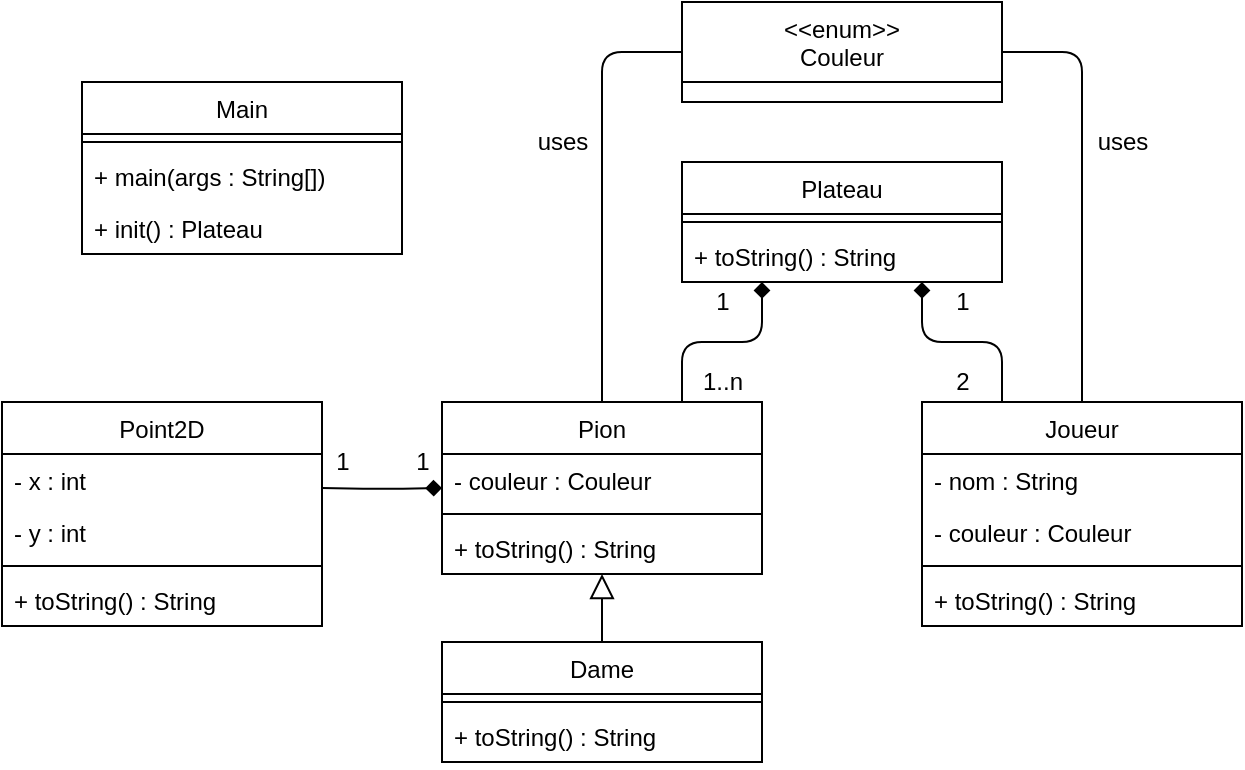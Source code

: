 <mxfile version="15.8.7" type="device"><diagram id="C5RBs43oDa-KdzZeNtuy" name="Page-1"><mxGraphModel dx="878" dy="937" grid="1" gridSize="10" guides="1" tooltips="1" connect="1" arrows="1" fold="1" page="1" pageScale="1" pageWidth="827" pageHeight="1169" math="0" shadow="0"><root><mxCell id="WIyWlLk6GJQsqaUBKTNV-0"/><mxCell id="WIyWlLk6GJQsqaUBKTNV-1" parent="WIyWlLk6GJQsqaUBKTNV-0"/><mxCell id="zkfFHV4jXpPFQw0GAbJ--0" value="Plateau" style="swimlane;fontStyle=0;align=center;verticalAlign=top;childLayout=stackLayout;horizontal=1;startSize=26;horizontalStack=0;resizeParent=1;resizeLast=0;collapsible=1;marginBottom=0;rounded=0;shadow=0;strokeWidth=1;" parent="WIyWlLk6GJQsqaUBKTNV-1" vertex="1"><mxGeometry x="420" y="200" width="160" height="60" as="geometry"><mxRectangle x="230" y="140" width="160" height="26" as="alternateBounds"/></mxGeometry></mxCell><mxCell id="zkfFHV4jXpPFQw0GAbJ--4" value="" style="line;html=1;strokeWidth=1;align=left;verticalAlign=middle;spacingTop=-1;spacingLeft=3;spacingRight=3;rotatable=0;labelPosition=right;points=[];portConstraint=eastwest;" parent="zkfFHV4jXpPFQw0GAbJ--0" vertex="1"><mxGeometry y="26" width="160" height="8" as="geometry"/></mxCell><mxCell id="zkfFHV4jXpPFQw0GAbJ--5" value="+ toString() : String" style="text;align=left;verticalAlign=top;spacingLeft=4;spacingRight=4;overflow=hidden;rotatable=0;points=[[0,0.5],[1,0.5]];portConstraint=eastwest;" parent="zkfFHV4jXpPFQw0GAbJ--0" vertex="1"><mxGeometry y="34" width="160" height="26" as="geometry"/></mxCell><mxCell id="nTwNlMp4pBm1QTqu8ORD-6" style="edgeStyle=orthogonalEdgeStyle;rounded=1;orthogonalLoop=1;jettySize=auto;html=1;exitX=0.75;exitY=0;exitDx=0;exitDy=0;endArrow=diamond;endFill=1;" edge="1" parent="WIyWlLk6GJQsqaUBKTNV-1" source="zkfFHV4jXpPFQw0GAbJ--17" target="zkfFHV4jXpPFQw0GAbJ--0"><mxGeometry relative="1" as="geometry"><mxPoint x="460" y="280" as="targetPoint"/><Array as="points"><mxPoint x="420" y="290"/><mxPoint x="460" y="290"/></Array></mxGeometry></mxCell><mxCell id="nTwNlMp4pBm1QTqu8ORD-23" style="edgeStyle=orthogonalEdgeStyle;rounded=1;orthogonalLoop=1;jettySize=auto;html=1;exitX=0.5;exitY=0;exitDx=0;exitDy=0;entryX=0;entryY=0.5;entryDx=0;entryDy=0;endArrow=none;endFill=0;" edge="1" parent="WIyWlLk6GJQsqaUBKTNV-1" source="zkfFHV4jXpPFQw0GAbJ--17" target="nTwNlMp4pBm1QTqu8ORD-19"><mxGeometry relative="1" as="geometry"/></mxCell><mxCell id="zkfFHV4jXpPFQw0GAbJ--17" value="Pion" style="swimlane;fontStyle=0;align=center;verticalAlign=top;childLayout=stackLayout;horizontal=1;startSize=26;horizontalStack=0;resizeParent=1;resizeLast=0;collapsible=1;marginBottom=0;rounded=0;shadow=0;strokeWidth=1;" parent="WIyWlLk6GJQsqaUBKTNV-1" vertex="1"><mxGeometry x="300" y="320" width="160" height="86" as="geometry"><mxRectangle x="550" y="140" width="160" height="26" as="alternateBounds"/></mxGeometry></mxCell><mxCell id="zkfFHV4jXpPFQw0GAbJ--19" value="- couleur : Couleur" style="text;align=left;verticalAlign=top;spacingLeft=4;spacingRight=4;overflow=hidden;rotatable=0;points=[[0,0.5],[1,0.5]];portConstraint=eastwest;rounded=0;shadow=0;html=0;" parent="zkfFHV4jXpPFQw0GAbJ--17" vertex="1"><mxGeometry y="26" width="160" height="26" as="geometry"/></mxCell><mxCell id="zkfFHV4jXpPFQw0GAbJ--23" value="" style="line;html=1;strokeWidth=1;align=left;verticalAlign=middle;spacingTop=-1;spacingLeft=3;spacingRight=3;rotatable=0;labelPosition=right;points=[];portConstraint=eastwest;" parent="zkfFHV4jXpPFQw0GAbJ--17" vertex="1"><mxGeometry y="52" width="160" height="8" as="geometry"/></mxCell><mxCell id="zkfFHV4jXpPFQw0GAbJ--24" value="+ toString() : String" style="text;align=left;verticalAlign=top;spacingLeft=4;spacingRight=4;overflow=hidden;rotatable=0;points=[[0,0.5],[1,0.5]];portConstraint=eastwest;" parent="zkfFHV4jXpPFQw0GAbJ--17" vertex="1"><mxGeometry y="60" width="160" height="26" as="geometry"/></mxCell><mxCell id="nTwNlMp4pBm1QTqu8ORD-7" style="edgeStyle=orthogonalEdgeStyle;rounded=1;orthogonalLoop=1;jettySize=auto;html=1;exitX=0.25;exitY=0;exitDx=0;exitDy=0;endArrow=diamond;endFill=1;" edge="1" parent="WIyWlLk6GJQsqaUBKTNV-1" source="nTwNlMp4pBm1QTqu8ORD-1" target="zkfFHV4jXpPFQw0GAbJ--0"><mxGeometry relative="1" as="geometry"><Array as="points"><mxPoint x="580" y="290"/><mxPoint x="540" y="290"/></Array></mxGeometry></mxCell><mxCell id="nTwNlMp4pBm1QTqu8ORD-24" style="edgeStyle=orthogonalEdgeStyle;rounded=1;orthogonalLoop=1;jettySize=auto;html=1;exitX=0.5;exitY=0;exitDx=0;exitDy=0;entryX=1;entryY=0.5;entryDx=0;entryDy=0;endArrow=none;endFill=0;" edge="1" parent="WIyWlLk6GJQsqaUBKTNV-1" source="nTwNlMp4pBm1QTqu8ORD-1" target="nTwNlMp4pBm1QTqu8ORD-19"><mxGeometry relative="1" as="geometry"/></mxCell><mxCell id="nTwNlMp4pBm1QTqu8ORD-1" value="Joueur" style="swimlane;fontStyle=0;align=center;verticalAlign=top;childLayout=stackLayout;horizontal=1;startSize=26;horizontalStack=0;resizeParent=1;resizeLast=0;collapsible=1;marginBottom=0;rounded=0;shadow=0;strokeWidth=1;" vertex="1" parent="WIyWlLk6GJQsqaUBKTNV-1"><mxGeometry x="540" y="320" width="160" height="112" as="geometry"><mxRectangle x="550" y="140" width="160" height="26" as="alternateBounds"/></mxGeometry></mxCell><mxCell id="nTwNlMp4pBm1QTqu8ORD-2" value="- nom : String" style="text;align=left;verticalAlign=top;spacingLeft=4;spacingRight=4;overflow=hidden;rotatable=0;points=[[0,0.5],[1,0.5]];portConstraint=eastwest;" vertex="1" parent="nTwNlMp4pBm1QTqu8ORD-1"><mxGeometry y="26" width="160" height="26" as="geometry"/></mxCell><mxCell id="nTwNlMp4pBm1QTqu8ORD-3" value="- couleur : Couleur" style="text;align=left;verticalAlign=top;spacingLeft=4;spacingRight=4;overflow=hidden;rotatable=0;points=[[0,0.5],[1,0.5]];portConstraint=eastwest;rounded=0;shadow=0;html=0;" vertex="1" parent="nTwNlMp4pBm1QTqu8ORD-1"><mxGeometry y="52" width="160" height="26" as="geometry"/></mxCell><mxCell id="nTwNlMp4pBm1QTqu8ORD-4" value="" style="line;html=1;strokeWidth=1;align=left;verticalAlign=middle;spacingTop=-1;spacingLeft=3;spacingRight=3;rotatable=0;labelPosition=right;points=[];portConstraint=eastwest;" vertex="1" parent="nTwNlMp4pBm1QTqu8ORD-1"><mxGeometry y="78" width="160" height="8" as="geometry"/></mxCell><mxCell id="nTwNlMp4pBm1QTqu8ORD-41" value="+ toString() : String" style="text;align=left;verticalAlign=top;spacingLeft=4;spacingRight=4;overflow=hidden;rotatable=0;points=[[0,0.5],[1,0.5]];portConstraint=eastwest;" vertex="1" parent="nTwNlMp4pBm1QTqu8ORD-1"><mxGeometry y="86" width="160" height="26" as="geometry"/></mxCell><mxCell id="nTwNlMp4pBm1QTqu8ORD-8" value="Dame" style="swimlane;fontStyle=0;align=center;verticalAlign=top;childLayout=stackLayout;horizontal=1;startSize=26;horizontalStack=0;resizeParent=1;resizeLast=0;collapsible=1;marginBottom=0;rounded=0;shadow=0;strokeWidth=1;" vertex="1" parent="WIyWlLk6GJQsqaUBKTNV-1"><mxGeometry x="300" y="440" width="160" height="60" as="geometry"><mxRectangle x="550" y="140" width="160" height="26" as="alternateBounds"/></mxGeometry></mxCell><mxCell id="nTwNlMp4pBm1QTqu8ORD-11" value="" style="line;html=1;strokeWidth=1;align=left;verticalAlign=middle;spacingTop=-1;spacingLeft=3;spacingRight=3;rotatable=0;labelPosition=right;points=[];portConstraint=eastwest;" vertex="1" parent="nTwNlMp4pBm1QTqu8ORD-8"><mxGeometry y="26" width="160" height="8" as="geometry"/></mxCell><mxCell id="nTwNlMp4pBm1QTqu8ORD-12" value="+ toString() : String" style="text;align=left;verticalAlign=top;spacingLeft=4;spacingRight=4;overflow=hidden;rotatable=0;points=[[0,0.5],[1,0.5]];portConstraint=eastwest;" vertex="1" parent="nTwNlMp4pBm1QTqu8ORD-8"><mxGeometry y="34" width="160" height="26" as="geometry"/></mxCell><mxCell id="nTwNlMp4pBm1QTqu8ORD-18" value="" style="endArrow=block;endSize=10;endFill=0;shadow=0;strokeWidth=1;rounded=1;edgeStyle=elbowEdgeStyle;elbow=vertical;" edge="1" parent="WIyWlLk6GJQsqaUBKTNV-1" source="nTwNlMp4pBm1QTqu8ORD-8" target="zkfFHV4jXpPFQw0GAbJ--17"><mxGeometry width="160" relative="1" as="geometry"><mxPoint x="140" y="262" as="sourcePoint"/><mxPoint x="240" y="160" as="targetPoint"/></mxGeometry></mxCell><mxCell id="nTwNlMp4pBm1QTqu8ORD-19" value="&lt;&lt;enum&gt;&gt;&#10;Couleur" style="swimlane;fontStyle=0;align=center;verticalAlign=top;childLayout=stackLayout;horizontal=1;startSize=40;horizontalStack=0;resizeParent=1;resizeLast=0;collapsible=1;marginBottom=0;rounded=0;shadow=0;strokeWidth=1;" vertex="1" parent="WIyWlLk6GJQsqaUBKTNV-1"><mxGeometry x="420" y="120" width="160" height="50" as="geometry"><mxRectangle x="550" y="140" width="160" height="26" as="alternateBounds"/></mxGeometry></mxCell><mxCell id="nTwNlMp4pBm1QTqu8ORD-25" value="uses" style="text;html=1;align=center;verticalAlign=middle;resizable=0;points=[];autosize=1;strokeColor=none;fillColor=none;" vertex="1" parent="WIyWlLk6GJQsqaUBKTNV-1"><mxGeometry x="340" y="180" width="40" height="20" as="geometry"/></mxCell><mxCell id="nTwNlMp4pBm1QTqu8ORD-26" value="uses" style="text;html=1;align=center;verticalAlign=middle;resizable=0;points=[];autosize=1;strokeColor=none;fillColor=none;" vertex="1" parent="WIyWlLk6GJQsqaUBKTNV-1"><mxGeometry x="620" y="180" width="40" height="20" as="geometry"/></mxCell><mxCell id="nTwNlMp4pBm1QTqu8ORD-27" value="Main" style="swimlane;fontStyle=0;align=center;verticalAlign=top;childLayout=stackLayout;horizontal=1;startSize=26;horizontalStack=0;resizeParent=1;resizeLast=0;collapsible=1;marginBottom=0;rounded=0;shadow=0;strokeWidth=1;" vertex="1" parent="WIyWlLk6GJQsqaUBKTNV-1"><mxGeometry x="120" y="160" width="160" height="86" as="geometry"><mxRectangle x="550" y="140" width="160" height="26" as="alternateBounds"/></mxGeometry></mxCell><mxCell id="nTwNlMp4pBm1QTqu8ORD-30" value="" style="line;html=1;strokeWidth=1;align=left;verticalAlign=middle;spacingTop=-1;spacingLeft=3;spacingRight=3;rotatable=0;labelPosition=right;points=[];portConstraint=eastwest;" vertex="1" parent="nTwNlMp4pBm1QTqu8ORD-27"><mxGeometry y="26" width="160" height="8" as="geometry"/></mxCell><mxCell id="nTwNlMp4pBm1QTqu8ORD-31" value="+ main(args : String[])" style="text;align=left;verticalAlign=top;spacingLeft=4;spacingRight=4;overflow=hidden;rotatable=0;points=[[0,0.5],[1,0.5]];portConstraint=eastwest;" vertex="1" parent="nTwNlMp4pBm1QTqu8ORD-27"><mxGeometry y="34" width="160" height="26" as="geometry"/></mxCell><mxCell id="nTwNlMp4pBm1QTqu8ORD-32" value="+ init() : Plateau" style="text;align=left;verticalAlign=top;spacingLeft=4;spacingRight=4;overflow=hidden;rotatable=0;points=[[0,0.5],[1,0.5]];portConstraint=eastwest;" vertex="1" parent="nTwNlMp4pBm1QTqu8ORD-27"><mxGeometry y="60" width="160" height="26" as="geometry"/></mxCell><mxCell id="nTwNlMp4pBm1QTqu8ORD-33" value="Point2D" style="swimlane;fontStyle=0;align=center;verticalAlign=top;childLayout=stackLayout;horizontal=1;startSize=26;horizontalStack=0;resizeParent=1;resizeLast=0;collapsible=1;marginBottom=0;rounded=0;shadow=0;strokeWidth=1;" vertex="1" parent="WIyWlLk6GJQsqaUBKTNV-1"><mxGeometry x="80" y="320" width="160" height="112" as="geometry"><mxRectangle x="550" y="140" width="160" height="26" as="alternateBounds"/></mxGeometry></mxCell><mxCell id="nTwNlMp4pBm1QTqu8ORD-35" value="- x : int" style="text;align=left;verticalAlign=top;spacingLeft=4;spacingRight=4;overflow=hidden;rotatable=0;points=[[0,0.5],[1,0.5]];portConstraint=eastwest;" vertex="1" parent="nTwNlMp4pBm1QTqu8ORD-33"><mxGeometry y="26" width="160" height="26" as="geometry"/></mxCell><mxCell id="nTwNlMp4pBm1QTqu8ORD-40" value="- y : int" style="text;align=left;verticalAlign=top;spacingLeft=4;spacingRight=4;overflow=hidden;rotatable=0;points=[[0,0.5],[1,0.5]];portConstraint=eastwest;" vertex="1" parent="nTwNlMp4pBm1QTqu8ORD-33"><mxGeometry y="52" width="160" height="26" as="geometry"/></mxCell><mxCell id="nTwNlMp4pBm1QTqu8ORD-34" value="" style="line;html=1;strokeWidth=1;align=left;verticalAlign=middle;spacingTop=-1;spacingLeft=3;spacingRight=3;rotatable=0;labelPosition=right;points=[];portConstraint=eastwest;" vertex="1" parent="nTwNlMp4pBm1QTqu8ORD-33"><mxGeometry y="78" width="160" height="8" as="geometry"/></mxCell><mxCell id="nTwNlMp4pBm1QTqu8ORD-42" value="+ toString() : String" style="text;align=left;verticalAlign=top;spacingLeft=4;spacingRight=4;overflow=hidden;rotatable=0;points=[[0,0.5],[1,0.5]];portConstraint=eastwest;" vertex="1" parent="nTwNlMp4pBm1QTqu8ORD-33"><mxGeometry y="86" width="160" height="26" as="geometry"/></mxCell><mxCell id="nTwNlMp4pBm1QTqu8ORD-39" style="edgeStyle=orthogonalEdgeStyle;rounded=1;orthogonalLoop=1;jettySize=auto;html=1;endArrow=diamond;endFill=1;" edge="1" parent="WIyWlLk6GJQsqaUBKTNV-1" target="zkfFHV4jXpPFQw0GAbJ--17"><mxGeometry relative="1" as="geometry"><mxPoint x="240" y="363" as="sourcePoint"/></mxGeometry></mxCell><mxCell id="nTwNlMp4pBm1QTqu8ORD-43" value="1..n" style="text;html=1;align=center;verticalAlign=middle;resizable=0;points=[];autosize=1;strokeColor=none;fillColor=none;" vertex="1" parent="WIyWlLk6GJQsqaUBKTNV-1"><mxGeometry x="420" y="300" width="40" height="20" as="geometry"/></mxCell><mxCell id="nTwNlMp4pBm1QTqu8ORD-44" value="1" style="text;html=1;align=center;verticalAlign=middle;resizable=0;points=[];autosize=1;strokeColor=none;fillColor=none;" vertex="1" parent="WIyWlLk6GJQsqaUBKTNV-1"><mxGeometry x="430" y="260" width="20" height="20" as="geometry"/></mxCell><mxCell id="nTwNlMp4pBm1QTqu8ORD-45" value="2" style="text;html=1;align=center;verticalAlign=middle;resizable=0;points=[];autosize=1;strokeColor=none;fillColor=none;" vertex="1" parent="WIyWlLk6GJQsqaUBKTNV-1"><mxGeometry x="550" y="300" width="20" height="20" as="geometry"/></mxCell><mxCell id="nTwNlMp4pBm1QTqu8ORD-46" value="1" style="text;html=1;align=center;verticalAlign=middle;resizable=0;points=[];autosize=1;strokeColor=none;fillColor=none;" vertex="1" parent="WIyWlLk6GJQsqaUBKTNV-1"><mxGeometry x="550" y="260" width="20" height="20" as="geometry"/></mxCell><mxCell id="nTwNlMp4pBm1QTqu8ORD-48" value="1&amp;nbsp; &amp;nbsp; &amp;nbsp; &amp;nbsp; &amp;nbsp; 1" style="text;html=1;align=center;verticalAlign=middle;resizable=0;points=[];autosize=1;strokeColor=none;fillColor=none;" vertex="1" parent="WIyWlLk6GJQsqaUBKTNV-1"><mxGeometry x="240" y="340" width="60" height="20" as="geometry"/></mxCell></root></mxGraphModel></diagram></mxfile>